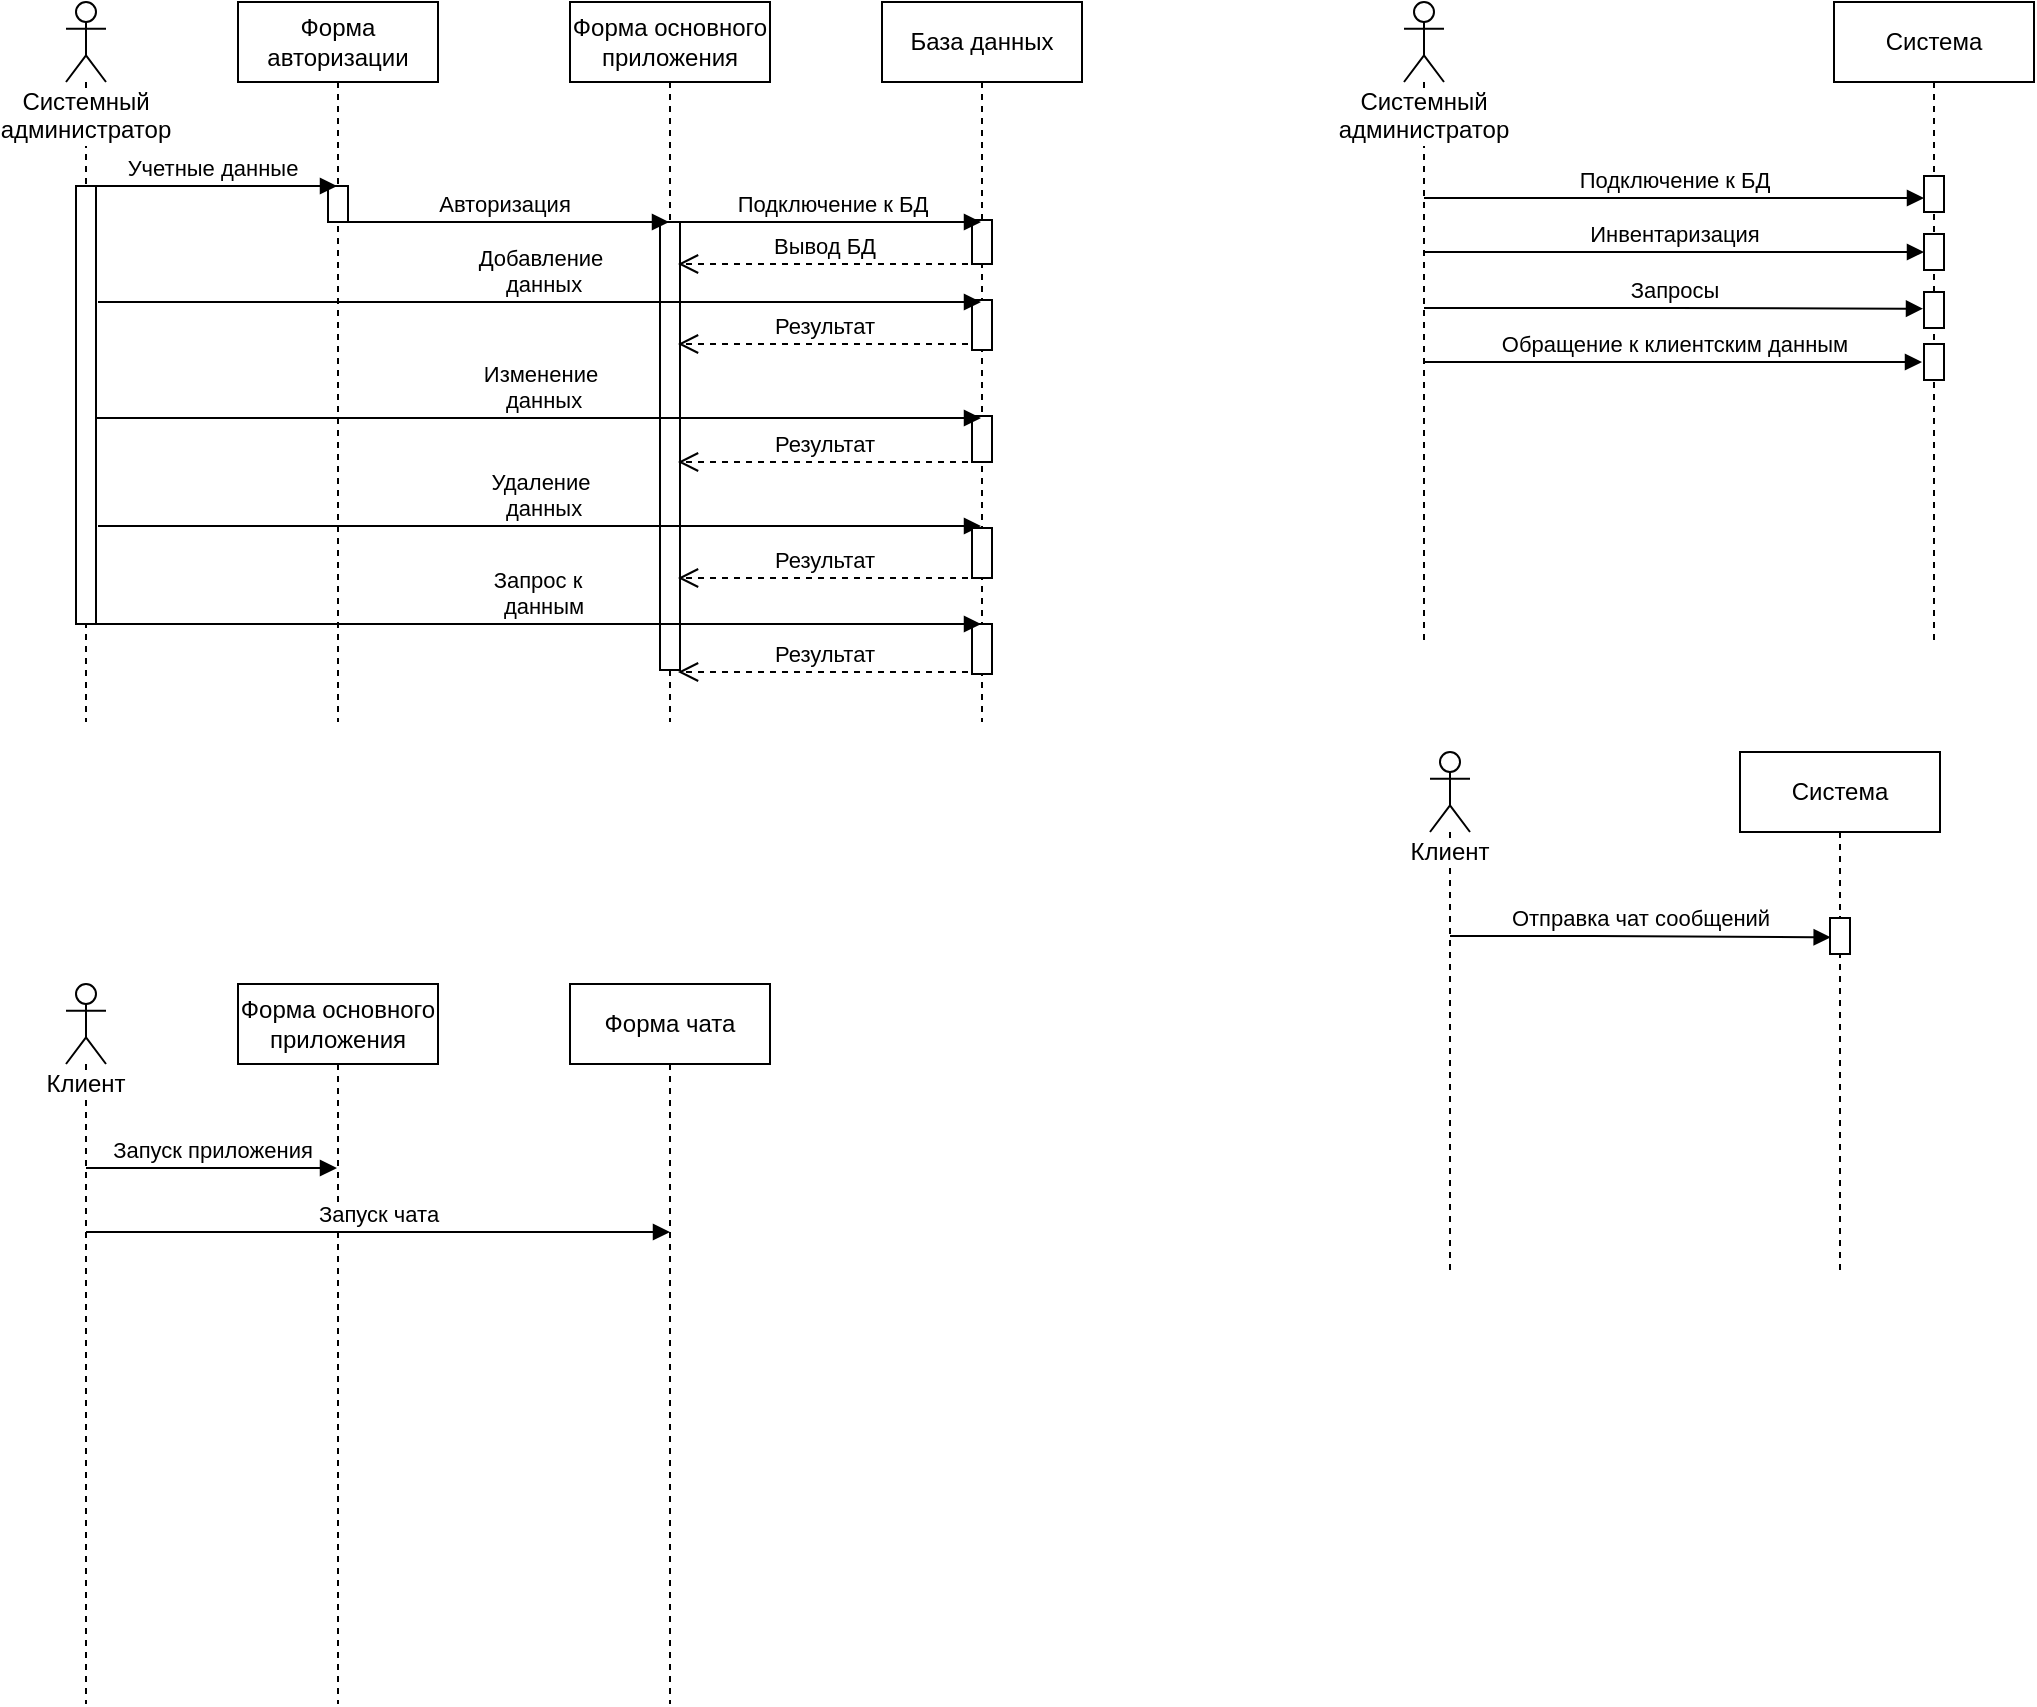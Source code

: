 <mxfile version="13.1.14" type="github">
  <diagram id="RC0_b64wAdmyMu5P7v91" name="Page-1">
    <mxGraphModel dx="1385" dy="596" grid="0" gridSize="10" guides="1" tooltips="1" connect="1" arrows="1" fold="1" page="0" pageScale="1" pageWidth="1100" pageHeight="850" math="0" shadow="0">
      <root>
        <mxCell id="0" />
        <mxCell id="1" parent="0" />
        <mxCell id="YUMvQYo-Xk3cnNHwb1zE-1" value="Системный администратор" style="shape=umlLifeline;participant=umlActor;perimeter=lifelinePerimeter;whiteSpace=wrap;html=1;container=1;collapsible=0;recursiveResize=0;verticalAlign=top;spacingTop=36;labelBackgroundColor=#ffffff;outlineConnect=0;" parent="1" vertex="1">
          <mxGeometry x="-156" y="124" width="20" height="360" as="geometry" />
        </mxCell>
        <mxCell id="YUMvQYo-Xk3cnNHwb1zE-30" value="" style="html=1;points=[];perimeter=orthogonalPerimeter;" parent="YUMvQYo-Xk3cnNHwb1zE-1" vertex="1">
          <mxGeometry x="5" y="92" width="10" height="219" as="geometry" />
        </mxCell>
        <mxCell id="YUMvQYo-Xk3cnNHwb1zE-2" value="Форма авторизации" style="shape=umlLifeline;perimeter=lifelinePerimeter;whiteSpace=wrap;html=1;container=1;collapsible=0;recursiveResize=0;outlineConnect=0;" parent="1" vertex="1">
          <mxGeometry x="-70" y="124" width="100" height="360" as="geometry" />
        </mxCell>
        <mxCell id="YUMvQYo-Xk3cnNHwb1zE-29" value="" style="html=1;points=[];perimeter=orthogonalPerimeter;" parent="YUMvQYo-Xk3cnNHwb1zE-2" vertex="1">
          <mxGeometry x="45" y="92" width="10" height="18" as="geometry" />
        </mxCell>
        <mxCell id="YUMvQYo-Xk3cnNHwb1zE-3" value="База данных" style="shape=umlLifeline;perimeter=lifelinePerimeter;whiteSpace=wrap;html=1;container=1;collapsible=0;recursiveResize=0;outlineConnect=0;" parent="1" vertex="1">
          <mxGeometry x="252" y="124" width="100" height="360" as="geometry" />
        </mxCell>
        <mxCell id="YUMvQYo-Xk3cnNHwb1zE-23" value="" style="html=1;points=[];perimeter=orthogonalPerimeter;" parent="YUMvQYo-Xk3cnNHwb1zE-3" vertex="1">
          <mxGeometry x="45" y="149" width="10" height="25" as="geometry" />
        </mxCell>
        <mxCell id="YUMvQYo-Xk3cnNHwb1zE-24" value="" style="html=1;points=[];perimeter=orthogonalPerimeter;" parent="YUMvQYo-Xk3cnNHwb1zE-3" vertex="1">
          <mxGeometry x="45" y="207" width="10" height="23" as="geometry" />
        </mxCell>
        <mxCell id="YUMvQYo-Xk3cnNHwb1zE-27" value="" style="html=1;points=[];perimeter=orthogonalPerimeter;" parent="YUMvQYo-Xk3cnNHwb1zE-3" vertex="1">
          <mxGeometry x="45" y="311" width="10" height="25" as="geometry" />
        </mxCell>
        <mxCell id="YUMvQYo-Xk3cnNHwb1zE-35" value="" style="html=1;points=[];perimeter=orthogonalPerimeter;" parent="YUMvQYo-Xk3cnNHwb1zE-3" vertex="1">
          <mxGeometry x="45" y="109" width="10" height="22" as="geometry" />
        </mxCell>
        <mxCell id="YUMvQYo-Xk3cnNHwb1zE-5" value="Форма основного приложения" style="shape=umlLifeline;perimeter=lifelinePerimeter;whiteSpace=wrap;html=1;container=1;collapsible=0;recursiveResize=0;outlineConnect=0;" parent="1" vertex="1">
          <mxGeometry x="96" y="124" width="100" height="360" as="geometry" />
        </mxCell>
        <mxCell id="YUMvQYo-Xk3cnNHwb1zE-28" value="" style="html=1;points=[];perimeter=orthogonalPerimeter;" parent="YUMvQYo-Xk3cnNHwb1zE-5" vertex="1">
          <mxGeometry x="45" y="110" width="10" height="224" as="geometry" />
        </mxCell>
        <mxCell id="YUMvQYo-Xk3cnNHwb1zE-36" value="Подключение к БД" style="html=1;verticalAlign=bottom;endArrow=block;" parent="YUMvQYo-Xk3cnNHwb1zE-5" target="YUMvQYo-Xk3cnNHwb1zE-3" edge="1">
          <mxGeometry width="80" relative="1" as="geometry">
            <mxPoint x="55" y="110" as="sourcePoint" />
            <mxPoint x="135" y="110" as="targetPoint" />
          </mxGeometry>
        </mxCell>
        <mxCell id="YUMvQYo-Xk3cnNHwb1zE-4" value="Учетные данные" style="html=1;verticalAlign=bottom;endArrow=block;" parent="1" source="YUMvQYo-Xk3cnNHwb1zE-1" target="YUMvQYo-Xk3cnNHwb1zE-2" edge="1">
          <mxGeometry width="80" relative="1" as="geometry">
            <mxPoint x="-144" y="214" as="sourcePoint" />
            <mxPoint x="-7" y="215" as="targetPoint" />
            <Array as="points">
              <mxPoint x="-84" y="216" />
            </Array>
          </mxGeometry>
        </mxCell>
        <mxCell id="YUMvQYo-Xk3cnNHwb1zE-11" value="Авторизация" style="html=1;verticalAlign=bottom;endArrow=block;" parent="1" source="YUMvQYo-Xk3cnNHwb1zE-2" target="YUMvQYo-Xk3cnNHwb1zE-5" edge="1">
          <mxGeometry width="80" relative="1" as="geometry">
            <mxPoint x="-21" y="241" as="sourcePoint" />
            <mxPoint x="59" y="241" as="targetPoint" />
            <Array as="points">
              <mxPoint x="60" y="234" />
            </Array>
          </mxGeometry>
        </mxCell>
        <mxCell id="YUMvQYo-Xk3cnNHwb1zE-14" value="Добавление&lt;br&gt;&amp;nbsp;данных" style="html=1;verticalAlign=bottom;endArrow=block;exitX=1.1;exitY=0.265;exitDx=0;exitDy=0;exitPerimeter=0;" parent="1" source="YUMvQYo-Xk3cnNHwb1zE-30" target="YUMvQYo-Xk3cnNHwb1zE-3" edge="1">
          <mxGeometry width="80" relative="1" as="geometry">
            <mxPoint x="-129" y="274" as="sourcePoint" />
            <mxPoint x="226" y="265" as="targetPoint" />
            <Array as="points">
              <mxPoint x="223" y="274" />
            </Array>
          </mxGeometry>
        </mxCell>
        <mxCell id="YUMvQYo-Xk3cnNHwb1zE-15" value="Изменение&lt;br&gt;&amp;nbsp;данных" style="html=1;verticalAlign=bottom;endArrow=block;" parent="1" target="YUMvQYo-Xk3cnNHwb1zE-3" edge="1">
          <mxGeometry width="80" relative="1" as="geometry">
            <mxPoint x="-141" y="332" as="sourcePoint" />
            <mxPoint x="306" y="329" as="targetPoint" />
            <Array as="points">
              <mxPoint x="279" y="332" />
            </Array>
          </mxGeometry>
        </mxCell>
        <mxCell id="YUMvQYo-Xk3cnNHwb1zE-17" value="Удаление&lt;br&gt;&amp;nbsp;данных" style="html=1;verticalAlign=bottom;endArrow=block;" parent="1" target="YUMvQYo-Xk3cnNHwb1zE-3" edge="1">
          <mxGeometry width="80" relative="1" as="geometry">
            <mxPoint x="-140" y="386" as="sourcePoint" />
            <mxPoint x="305.5" y="375" as="targetPoint" />
            <Array as="points">
              <mxPoint x="209" y="386" />
            </Array>
          </mxGeometry>
        </mxCell>
        <mxCell id="YUMvQYo-Xk3cnNHwb1zE-18" value="Запрос к&amp;nbsp;&lt;br&gt;&amp;nbsp;данным" style="html=1;verticalAlign=bottom;endArrow=block;" parent="1" target="YUMvQYo-Xk3cnNHwb1zE-3" edge="1">
          <mxGeometry width="80" relative="1" as="geometry">
            <mxPoint x="-141" y="435" as="sourcePoint" />
            <mxPoint x="302.5" y="430" as="targetPoint" />
            <Array as="points">
              <mxPoint x="236" y="435" />
            </Array>
          </mxGeometry>
        </mxCell>
        <mxCell id="YUMvQYo-Xk3cnNHwb1zE-19" value="Результат" style="html=1;verticalAlign=bottom;endArrow=open;dashed=1;endSize=8;" parent="1" edge="1">
          <mxGeometry relative="1" as="geometry">
            <mxPoint x="295" y="295" as="sourcePoint" />
            <mxPoint x="150" y="295" as="targetPoint" />
            <Array as="points" />
          </mxGeometry>
        </mxCell>
        <mxCell id="YUMvQYo-Xk3cnNHwb1zE-25" value="" style="html=1;points=[];perimeter=orthogonalPerimeter;" parent="1" vertex="1">
          <mxGeometry x="297" y="387" width="10" height="25" as="geometry" />
        </mxCell>
        <mxCell id="YUMvQYo-Xk3cnNHwb1zE-31" value="Результат" style="html=1;verticalAlign=bottom;endArrow=open;dashed=1;endSize=8;" parent="1" edge="1">
          <mxGeometry relative="1" as="geometry">
            <mxPoint x="295" y="354" as="sourcePoint" />
            <mxPoint x="150" y="354" as="targetPoint" />
            <Array as="points" />
          </mxGeometry>
        </mxCell>
        <mxCell id="YUMvQYo-Xk3cnNHwb1zE-32" value="Результат" style="html=1;verticalAlign=bottom;endArrow=open;dashed=1;endSize=8;" parent="1" edge="1">
          <mxGeometry relative="1" as="geometry">
            <mxPoint x="295" y="412" as="sourcePoint" />
            <mxPoint x="150" y="412" as="targetPoint" />
            <Array as="points" />
          </mxGeometry>
        </mxCell>
        <mxCell id="YUMvQYo-Xk3cnNHwb1zE-33" value="Результат" style="html=1;verticalAlign=bottom;endArrow=open;dashed=1;endSize=8;" parent="1" edge="1">
          <mxGeometry relative="1" as="geometry">
            <mxPoint x="295" y="459" as="sourcePoint" />
            <mxPoint x="150" y="459" as="targetPoint" />
            <Array as="points" />
          </mxGeometry>
        </mxCell>
        <mxCell id="YUMvQYo-Xk3cnNHwb1zE-38" value="Вывод БД" style="html=1;verticalAlign=bottom;endArrow=open;dashed=1;endSize=8;" parent="1" edge="1">
          <mxGeometry relative="1" as="geometry">
            <mxPoint x="295" y="255" as="sourcePoint" />
            <mxPoint x="150" y="255" as="targetPoint" />
            <Array as="points" />
          </mxGeometry>
        </mxCell>
        <mxCell id="YUMvQYo-Xk3cnNHwb1zE-39" value="Клиент" style="shape=umlLifeline;participant=umlActor;perimeter=lifelinePerimeter;whiteSpace=wrap;html=1;container=1;collapsible=0;recursiveResize=0;verticalAlign=top;spacingTop=36;labelBackgroundColor=#ffffff;outlineConnect=0;" parent="1" vertex="1">
          <mxGeometry x="-156" y="615" width="20" height="360" as="geometry" />
        </mxCell>
        <mxCell id="YUMvQYo-Xk3cnNHwb1zE-41" value="Форма основного приложения" style="shape=umlLifeline;perimeter=lifelinePerimeter;whiteSpace=wrap;html=1;container=1;collapsible=0;recursiveResize=0;outlineConnect=0;" parent="1" vertex="1">
          <mxGeometry x="-70" y="615" width="100" height="360" as="geometry" />
        </mxCell>
        <mxCell id="YUMvQYo-Xk3cnNHwb1zE-48" value="Форма чата" style="shape=umlLifeline;perimeter=lifelinePerimeter;whiteSpace=wrap;html=1;container=1;collapsible=0;recursiveResize=0;outlineConnect=0;" parent="1" vertex="1">
          <mxGeometry x="96" y="615" width="100" height="360" as="geometry" />
        </mxCell>
        <mxCell id="YUMvQYo-Xk3cnNHwb1zE-51" value="Запуск приложения" style="html=1;verticalAlign=bottom;endArrow=block;" parent="1" source="YUMvQYo-Xk3cnNHwb1zE-39" target="YUMvQYo-Xk3cnNHwb1zE-41" edge="1">
          <mxGeometry width="80" relative="1" as="geometry">
            <mxPoint x="-144" y="705" as="sourcePoint" />
            <mxPoint x="-7" y="706" as="targetPoint" />
            <Array as="points">
              <mxPoint x="-84" y="707" />
            </Array>
          </mxGeometry>
        </mxCell>
        <mxCell id="YUMvQYo-Xk3cnNHwb1zE-52" value="Запуск чата" style="html=1;verticalAlign=bottom;endArrow=block;" parent="1" edge="1">
          <mxGeometry width="80" relative="1" as="geometry">
            <mxPoint x="-146" y="739" as="sourcePoint" />
            <mxPoint x="146" y="739" as="targetPoint" />
            <Array as="points">
              <mxPoint x="60" y="739" />
            </Array>
          </mxGeometry>
        </mxCell>
        <mxCell id="MQhC2L4UeX2y9qdrsB5J-1" value="Системный администратор" style="shape=umlLifeline;participant=umlActor;perimeter=lifelinePerimeter;whiteSpace=wrap;html=1;container=1;collapsible=0;recursiveResize=0;verticalAlign=top;spacingTop=36;labelBackgroundColor=#ffffff;outlineConnect=0;" vertex="1" parent="1">
          <mxGeometry x="513" y="124" width="20" height="320" as="geometry" />
        </mxCell>
        <mxCell id="MQhC2L4UeX2y9qdrsB5J-3" value="Система" style="shape=umlLifeline;perimeter=lifelinePerimeter;whiteSpace=wrap;html=1;container=1;collapsible=0;recursiveResize=0;outlineConnect=0;" vertex="1" parent="1">
          <mxGeometry x="728" y="124" width="100" height="320" as="geometry" />
        </mxCell>
        <mxCell id="MQhC2L4UeX2y9qdrsB5J-4" value="" style="html=1;points=[];perimeter=orthogonalPerimeter;" vertex="1" parent="MQhC2L4UeX2y9qdrsB5J-3">
          <mxGeometry x="45" y="87" width="10" height="18" as="geometry" />
        </mxCell>
        <mxCell id="MQhC2L4UeX2y9qdrsB5J-29" value="" style="html=1;points=[];perimeter=orthogonalPerimeter;" vertex="1" parent="MQhC2L4UeX2y9qdrsB5J-3">
          <mxGeometry x="45" y="116" width="10" height="18" as="geometry" />
        </mxCell>
        <mxCell id="MQhC2L4UeX2y9qdrsB5J-30" value="" style="html=1;points=[];perimeter=orthogonalPerimeter;" vertex="1" parent="MQhC2L4UeX2y9qdrsB5J-3">
          <mxGeometry x="45" y="145" width="10" height="18" as="geometry" />
        </mxCell>
        <mxCell id="MQhC2L4UeX2y9qdrsB5J-31" value="" style="html=1;points=[];perimeter=orthogonalPerimeter;" vertex="1" parent="MQhC2L4UeX2y9qdrsB5J-3">
          <mxGeometry x="45" y="171" width="10" height="18" as="geometry" />
        </mxCell>
        <mxCell id="MQhC2L4UeX2y9qdrsB5J-13" value="Подключение к БД" style="html=1;verticalAlign=bottom;endArrow=block;entryX=0;entryY=0.611;entryDx=0;entryDy=0;entryPerimeter=0;" edge="1" source="MQhC2L4UeX2y9qdrsB5J-1" target="MQhC2L4UeX2y9qdrsB5J-4" parent="1">
          <mxGeometry width="80" relative="1" as="geometry">
            <mxPoint x="525" y="214" as="sourcePoint" />
            <mxPoint x="766" y="222" as="targetPoint" />
            <Array as="points">
              <mxPoint x="585" y="222" />
            </Array>
          </mxGeometry>
        </mxCell>
        <mxCell id="MQhC2L4UeX2y9qdrsB5J-25" value="Инвентаризация" style="html=1;verticalAlign=bottom;endArrow=block;entryX=0;entryY=0.5;entryDx=0;entryDy=0;entryPerimeter=0;" edge="1" parent="1" source="MQhC2L4UeX2y9qdrsB5J-1" target="MQhC2L4UeX2y9qdrsB5J-29">
          <mxGeometry width="80" relative="1" as="geometry">
            <mxPoint x="522.997" y="247" as="sourcePoint" />
            <mxPoint x="767" y="249" as="targetPoint" />
            <Array as="points">
              <mxPoint x="585" y="249" />
            </Array>
          </mxGeometry>
        </mxCell>
        <mxCell id="MQhC2L4UeX2y9qdrsB5J-27" value="Запросы" style="html=1;verticalAlign=bottom;endArrow=block;entryX=-0.05;entryY=0.463;entryDx=0;entryDy=0;entryPerimeter=0;" edge="1" parent="1" source="MQhC2L4UeX2y9qdrsB5J-1" target="MQhC2L4UeX2y9qdrsB5J-30">
          <mxGeometry width="80" relative="1" as="geometry">
            <mxPoint x="521" y="272" as="sourcePoint" />
            <mxPoint x="755" y="277" as="targetPoint" />
            <Array as="points">
              <mxPoint x="638" y="277" />
            </Array>
          </mxGeometry>
        </mxCell>
        <mxCell id="MQhC2L4UeX2y9qdrsB5J-28" value="Обращение к клиентским данным" style="html=1;verticalAlign=bottom;endArrow=block;" edge="1" parent="1" source="MQhC2L4UeX2y9qdrsB5J-1">
          <mxGeometry width="80" relative="1" as="geometry">
            <mxPoint x="521.997" y="319" as="sourcePoint" />
            <mxPoint x="772" y="304" as="targetPoint" />
            <Array as="points">
              <mxPoint x="651" y="304" />
            </Array>
          </mxGeometry>
        </mxCell>
        <mxCell id="MQhC2L4UeX2y9qdrsB5J-32" value="Клиент" style="shape=umlLifeline;participant=umlActor;perimeter=lifelinePerimeter;whiteSpace=wrap;html=1;container=1;collapsible=0;recursiveResize=0;verticalAlign=top;spacingTop=36;labelBackgroundColor=#ffffff;outlineConnect=0;" vertex="1" parent="1">
          <mxGeometry x="526" y="499" width="20" height="260" as="geometry" />
        </mxCell>
        <mxCell id="MQhC2L4UeX2y9qdrsB5J-33" value="Система" style="shape=umlLifeline;perimeter=lifelinePerimeter;whiteSpace=wrap;html=1;container=1;collapsible=0;recursiveResize=0;outlineConnect=0;" vertex="1" parent="1">
          <mxGeometry x="681" y="499" width="100" height="260" as="geometry" />
        </mxCell>
        <mxCell id="MQhC2L4UeX2y9qdrsB5J-35" value="" style="html=1;points=[];perimeter=orthogonalPerimeter;" vertex="1" parent="MQhC2L4UeX2y9qdrsB5J-33">
          <mxGeometry x="45" y="83" width="10" height="18" as="geometry" />
        </mxCell>
        <mxCell id="MQhC2L4UeX2y9qdrsB5J-34" value="Отправка чат сообщений" style="html=1;verticalAlign=bottom;endArrow=block;entryX=0.033;entryY=0.537;entryDx=0;entryDy=0;entryPerimeter=0;" edge="1" parent="1" source="MQhC2L4UeX2y9qdrsB5J-32" target="MQhC2L4UeX2y9qdrsB5J-35">
          <mxGeometry width="80" relative="1" as="geometry">
            <mxPoint x="538" y="589" as="sourcePoint" />
            <mxPoint x="719" y="591" as="targetPoint" />
            <Array as="points">
              <mxPoint x="598" y="591" />
            </Array>
          </mxGeometry>
        </mxCell>
      </root>
    </mxGraphModel>
  </diagram>
</mxfile>
